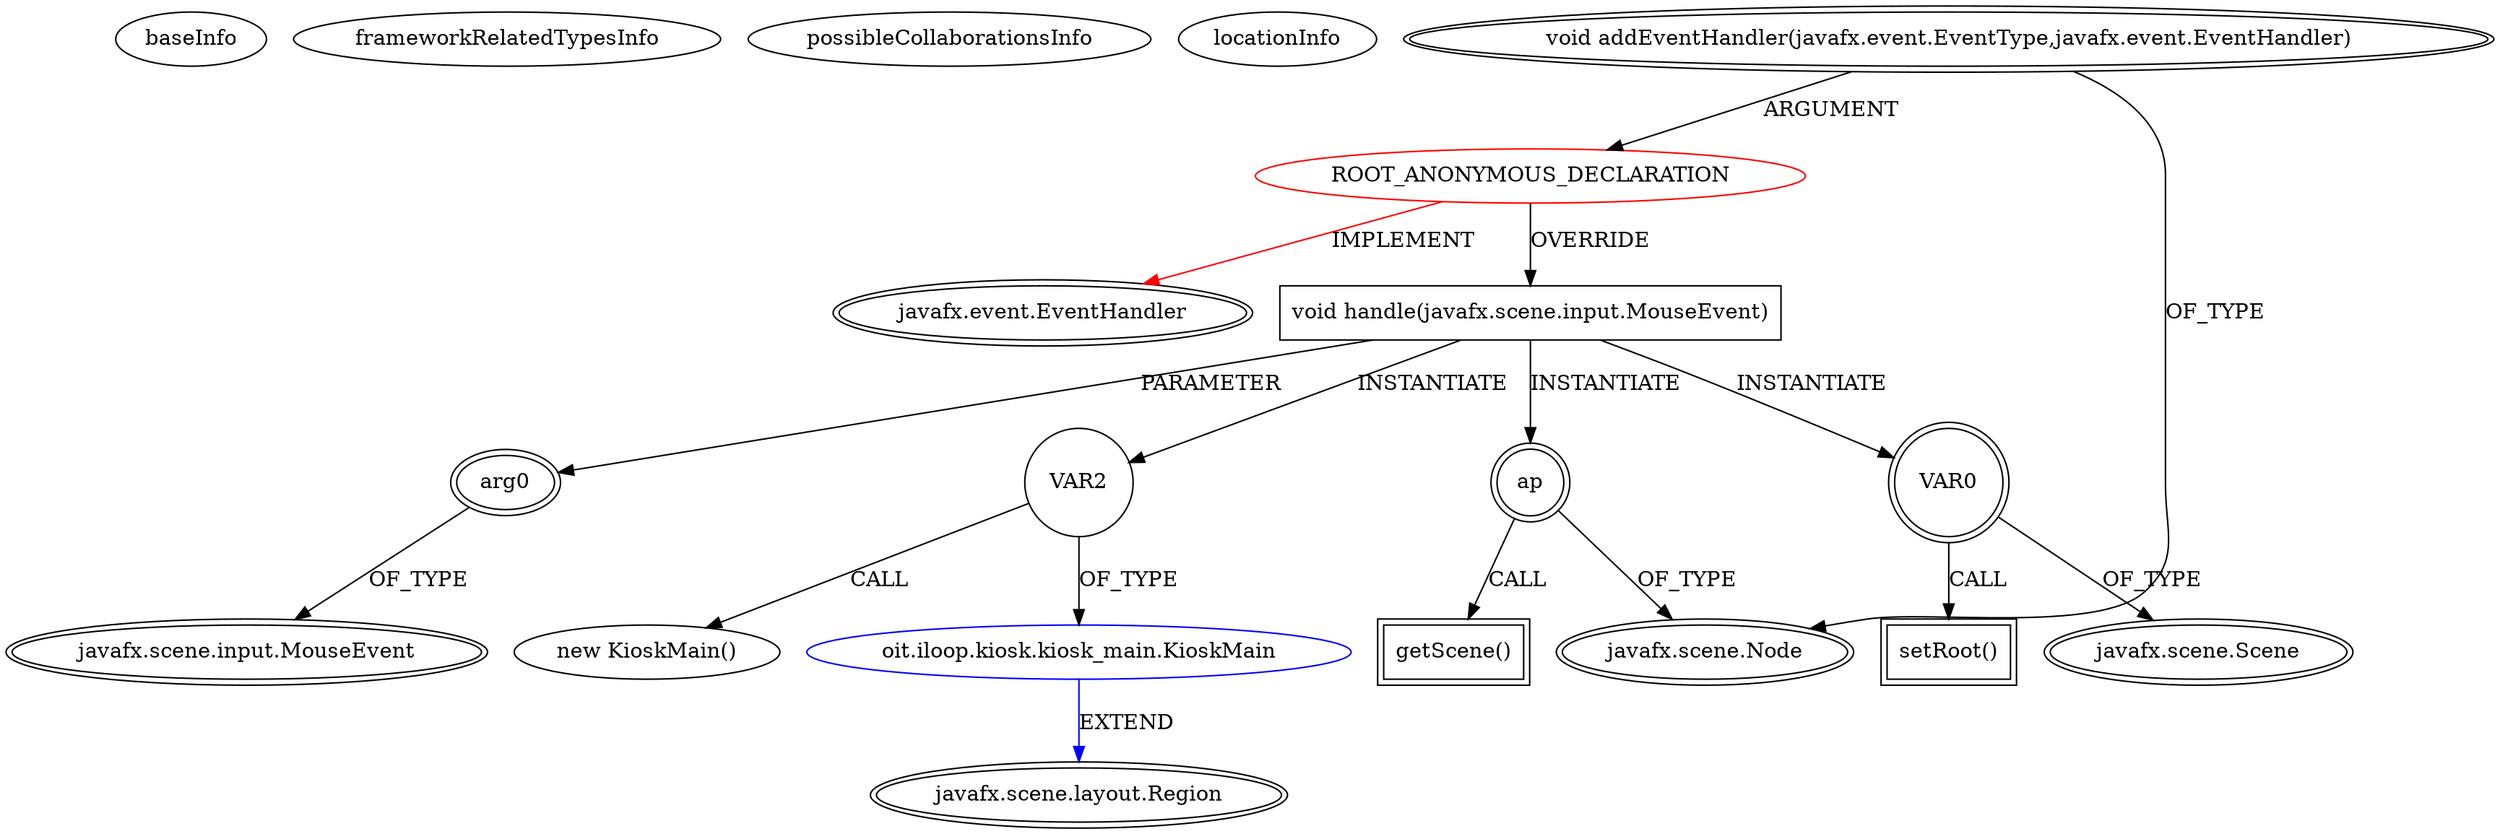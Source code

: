 digraph {
baseInfo[graphId=3146,category="extension_graph",isAnonymous=true,possibleRelation=true]
frameworkRelatedTypesInfo[0="javafx.event.EventHandler"]
possibleCollaborationsInfo[0="3146~OVERRIDING_METHOD_DECLARATION-INSTANTIATION-~javafx.event.EventHandler ~javafx.scene.layout.Region ~true~false"]
locationInfo[projectName="iloop-kiosk-KIOSK-Project",filePath="/iloop-kiosk-KIOSK-Project/KIOSK-Project-master/src/oit/iloop/kiosk/kiosk_main/TestParent.java",contextSignature="void TestParent()",graphId="3146"]
0[label="ROOT_ANONYMOUS_DECLARATION",vertexType="ROOT_ANONYMOUS_DECLARATION",isFrameworkType=false,color=red]
1[label="javafx.event.EventHandler",vertexType="FRAMEWORK_INTERFACE_TYPE",isFrameworkType=true,peripheries=2]
2[label="void addEventHandler(javafx.event.EventType,javafx.event.EventHandler)",vertexType="OUTSIDE_CALL",isFrameworkType=true,peripheries=2]
3[label="javafx.scene.Node",vertexType="FRAMEWORK_CLASS_TYPE",isFrameworkType=true,peripheries=2]
4[label="void handle(javafx.scene.input.MouseEvent)",vertexType="OVERRIDING_METHOD_DECLARATION",isFrameworkType=false,shape=box]
5[label="arg0",vertexType="PARAMETER_DECLARATION",isFrameworkType=true,peripheries=2]
6[label="javafx.scene.input.MouseEvent",vertexType="FRAMEWORK_CLASS_TYPE",isFrameworkType=true,peripheries=2]
7[label="VAR0",vertexType="VARIABLE_EXPRESION",isFrameworkType=true,peripheries=2,shape=circle]
9[label="javafx.scene.Scene",vertexType="FRAMEWORK_CLASS_TYPE",isFrameworkType=true,peripheries=2]
8[label="setRoot()",vertexType="INSIDE_CALL",isFrameworkType=true,peripheries=2,shape=box]
10[label="ap",vertexType="VARIABLE_EXPRESION",isFrameworkType=true,peripheries=2,shape=circle]
11[label="getScene()",vertexType="INSIDE_CALL",isFrameworkType=true,peripheries=2,shape=box]
14[label="VAR2",vertexType="VARIABLE_EXPRESION",isFrameworkType=false,shape=circle]
15[label="oit.iloop.kiosk.kiosk_main.KioskMain",vertexType="REFERENCE_CLIENT_CLASS_DECLARATION",isFrameworkType=false,color=blue]
16[label="javafx.scene.layout.Region",vertexType="FRAMEWORK_CLASS_TYPE",isFrameworkType=true,peripheries=2]
13[label="new KioskMain()",vertexType="CONSTRUCTOR_CALL",isFrameworkType=false]
0->1[label="IMPLEMENT",color=red]
2->0[label="ARGUMENT"]
2->3[label="OF_TYPE"]
0->4[label="OVERRIDE"]
5->6[label="OF_TYPE"]
4->5[label="PARAMETER"]
4->7[label="INSTANTIATE"]
7->9[label="OF_TYPE"]
7->8[label="CALL"]
4->10[label="INSTANTIATE"]
10->3[label="OF_TYPE"]
10->11[label="CALL"]
4->14[label="INSTANTIATE"]
15->16[label="EXTEND",color=blue]
14->15[label="OF_TYPE"]
14->13[label="CALL"]
}
